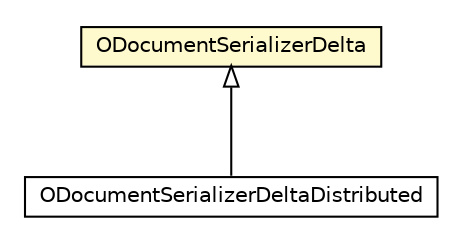 #!/usr/local/bin/dot
#
# Class diagram 
# Generated by UMLGraph version R5_6-24-gf6e263 (http://www.umlgraph.org/)
#

digraph G {
	edge [fontname="Helvetica",fontsize=10,labelfontname="Helvetica",labelfontsize=10];
	node [fontname="Helvetica",fontsize=10,shape=plaintext];
	nodesep=0.25;
	ranksep=0.5;
	// com.orientechnologies.orient.core.serialization.serializer.record.binary.ODocumentSerializerDelta
	c3128533 [label=<<table title="com.orientechnologies.orient.core.serialization.serializer.record.binary.ODocumentSerializerDelta" border="0" cellborder="1" cellspacing="0" cellpadding="2" port="p" bgcolor="lemonChiffon" href="./ODocumentSerializerDelta.html">
		<tr><td><table border="0" cellspacing="0" cellpadding="1">
<tr><td align="center" balign="center"> ODocumentSerializerDelta </td></tr>
		</table></td></tr>
		</table>>, URL="./ODocumentSerializerDelta.html", fontname="Helvetica", fontcolor="black", fontsize=10.0];
	// com.orientechnologies.orient.core.serialization.serializer.record.binary.ODocumentSerializerDeltaDistributed
	c3128535 [label=<<table title="com.orientechnologies.orient.core.serialization.serializer.record.binary.ODocumentSerializerDeltaDistributed" border="0" cellborder="1" cellspacing="0" cellpadding="2" port="p" href="./ODocumentSerializerDeltaDistributed.html">
		<tr><td><table border="0" cellspacing="0" cellpadding="1">
<tr><td align="center" balign="center"> ODocumentSerializerDeltaDistributed </td></tr>
		</table></td></tr>
		</table>>, URL="./ODocumentSerializerDeltaDistributed.html", fontname="Helvetica", fontcolor="black", fontsize=10.0];
	//com.orientechnologies.orient.core.serialization.serializer.record.binary.ODocumentSerializerDeltaDistributed extends com.orientechnologies.orient.core.serialization.serializer.record.binary.ODocumentSerializerDelta
	c3128533:p -> c3128535:p [dir=back,arrowtail=empty];
}


